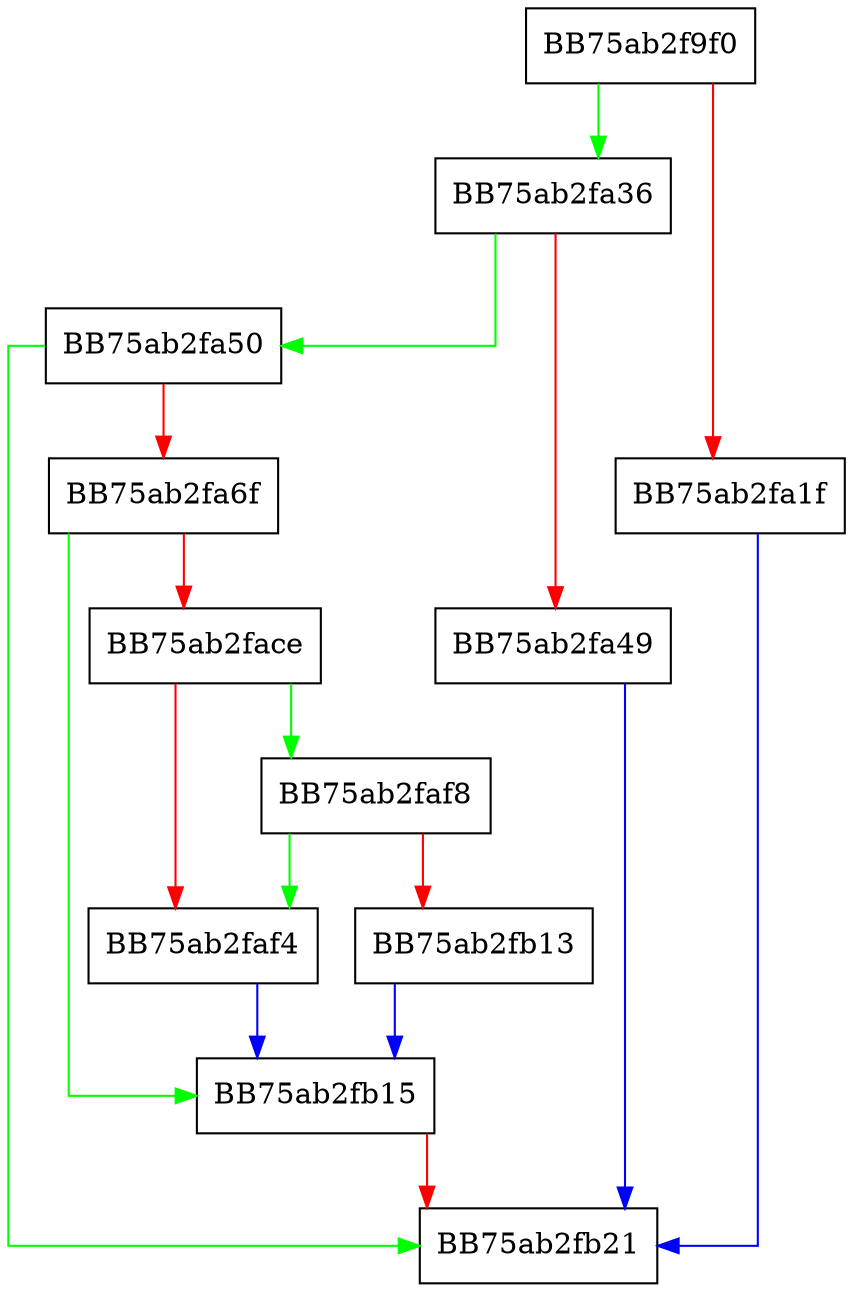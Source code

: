 digraph CalculateHash {
  node [shape="box"];
  graph [splines=ortho];
  BB75ab2f9f0 -> BB75ab2fa36 [color="green"];
  BB75ab2f9f0 -> BB75ab2fa1f [color="red"];
  BB75ab2fa1f -> BB75ab2fb21 [color="blue"];
  BB75ab2fa36 -> BB75ab2fa50 [color="green"];
  BB75ab2fa36 -> BB75ab2fa49 [color="red"];
  BB75ab2fa49 -> BB75ab2fb21 [color="blue"];
  BB75ab2fa50 -> BB75ab2fb21 [color="green"];
  BB75ab2fa50 -> BB75ab2fa6f [color="red"];
  BB75ab2fa6f -> BB75ab2fb15 [color="green"];
  BB75ab2fa6f -> BB75ab2face [color="red"];
  BB75ab2face -> BB75ab2faf8 [color="green"];
  BB75ab2face -> BB75ab2faf4 [color="red"];
  BB75ab2faf4 -> BB75ab2fb15 [color="blue"];
  BB75ab2faf8 -> BB75ab2faf4 [color="green"];
  BB75ab2faf8 -> BB75ab2fb13 [color="red"];
  BB75ab2fb13 -> BB75ab2fb15 [color="blue"];
  BB75ab2fb15 -> BB75ab2fb21 [color="red"];
}